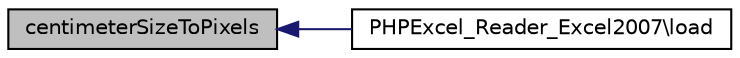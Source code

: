 digraph "centimeterSizeToPixels"
{
  edge [fontname="Helvetica",fontsize="10",labelfontname="Helvetica",labelfontsize="10"];
  node [fontname="Helvetica",fontsize="10",shape=record];
  rankdir="LR";
  Node8 [label="centimeterSizeToPixels",height=0.2,width=0.4,color="black", fillcolor="grey75", style="filled", fontcolor="black"];
  Node8 -> Node9 [dir="back",color="midnightblue",fontsize="10",style="solid",fontname="Helvetica"];
  Node9 [label="PHPExcel_Reader_Excel2007\\load",height=0.2,width=0.4,color="black", fillcolor="white", style="filled",URL="$class_p_h_p_excel___reader___excel2007.html#a138b94503ca4c44b510190c29d4f16fe"];
}
